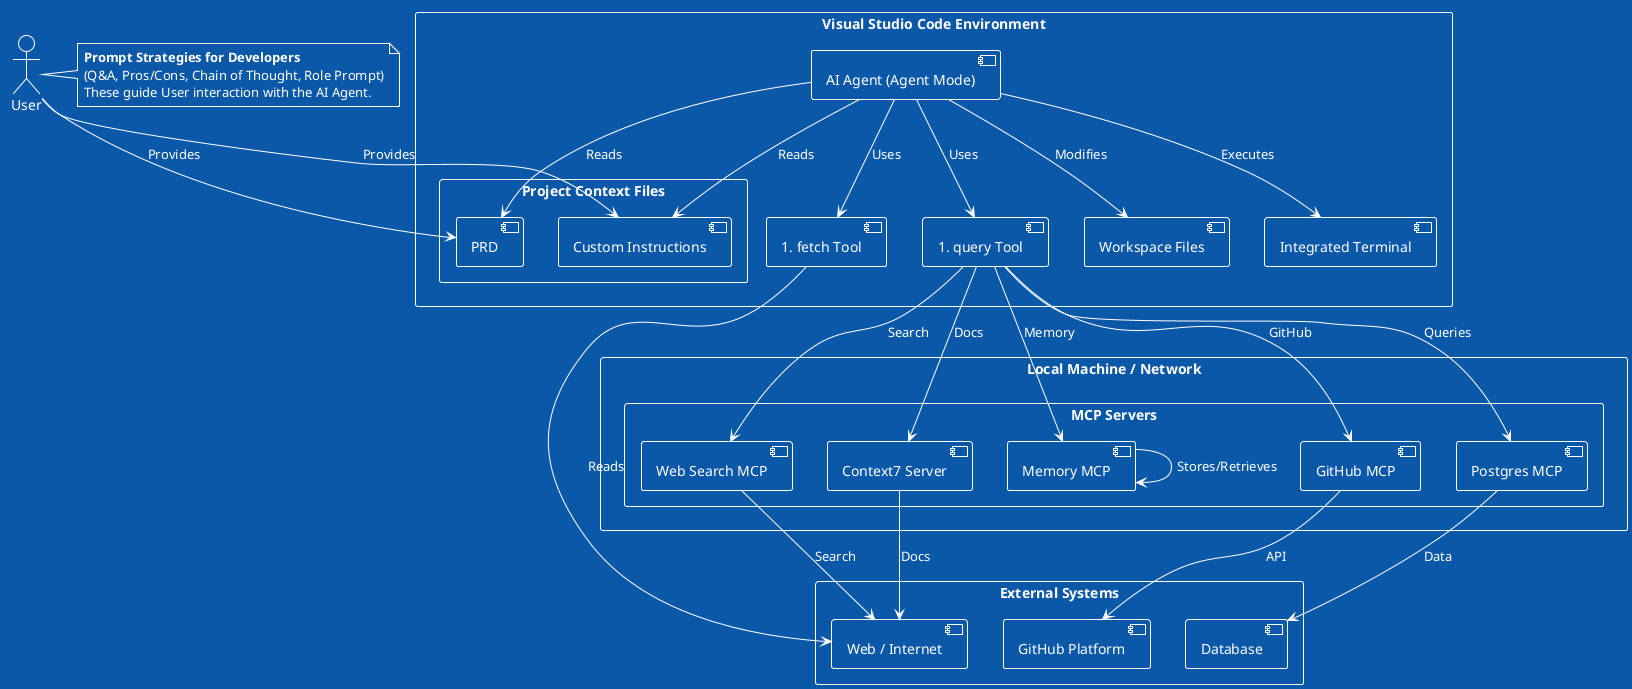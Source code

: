 @startuml component
!theme amiga

actor User

rectangle "Visual Studio Code Environment" {
  component Agent as "AI Agent (Agent Mode)"
  component FetchTool as "#fetch Tool"
  component QueryTool as "#query Tool"
  component WorkspaceFiles as "Workspace Files"
  component Terminal as "Integrated Terminal"
  rectangle "Project Context Files" {
    component PRD as "PRD"
    component Instructions as "Custom Instructions"
  }
}

rectangle "Local Machine / Network" {
  rectangle "MCP Servers" {
    component PostgresMCP as "Postgres MCP"
    component Context7 as "Context7 Server"
    component WebSearchMCP as "Web Search MCP"
    component MemoryMCP as "Memory MCP"
    component GithubMCP as "GitHub MCP"
  }
}

rectangle "External Systems" {
  component Database as "Database"
  component Internet as "Web / Internet"
  component Github as "GitHub Platform"
}

User --> PRD : Provides
User --> Instructions : Provides

Agent --> FetchTool : Uses
Agent --> QueryTool : Uses
Agent --> PRD : Reads
Agent --> Instructions : Reads
Agent --> WorkspaceFiles : Modifies
Agent --> Terminal : Executes

QueryTool --> PostgresMCP : Queries
QueryTool --> Context7 : Docs
QueryTool --> WebSearchMCP : Search
QueryTool --> MemoryMCP : Memory
QueryTool --> GithubMCP : GitHub

FetchTool --> Internet : Reads
PostgresMCP --> Database : Data
Context7 --> Internet : Docs
WebSearchMCP --> Internet : Search
MemoryMCP --> MemoryMCP : Stores/Retrieves
GithubMCP --> Github : API

note right of User
**Prompt Strategies for Developers**
(Q&A, Pros/Cons, Chain of Thought, Role Prompt)
These guide User interaction with the AI Agent.
end note

@enduml
